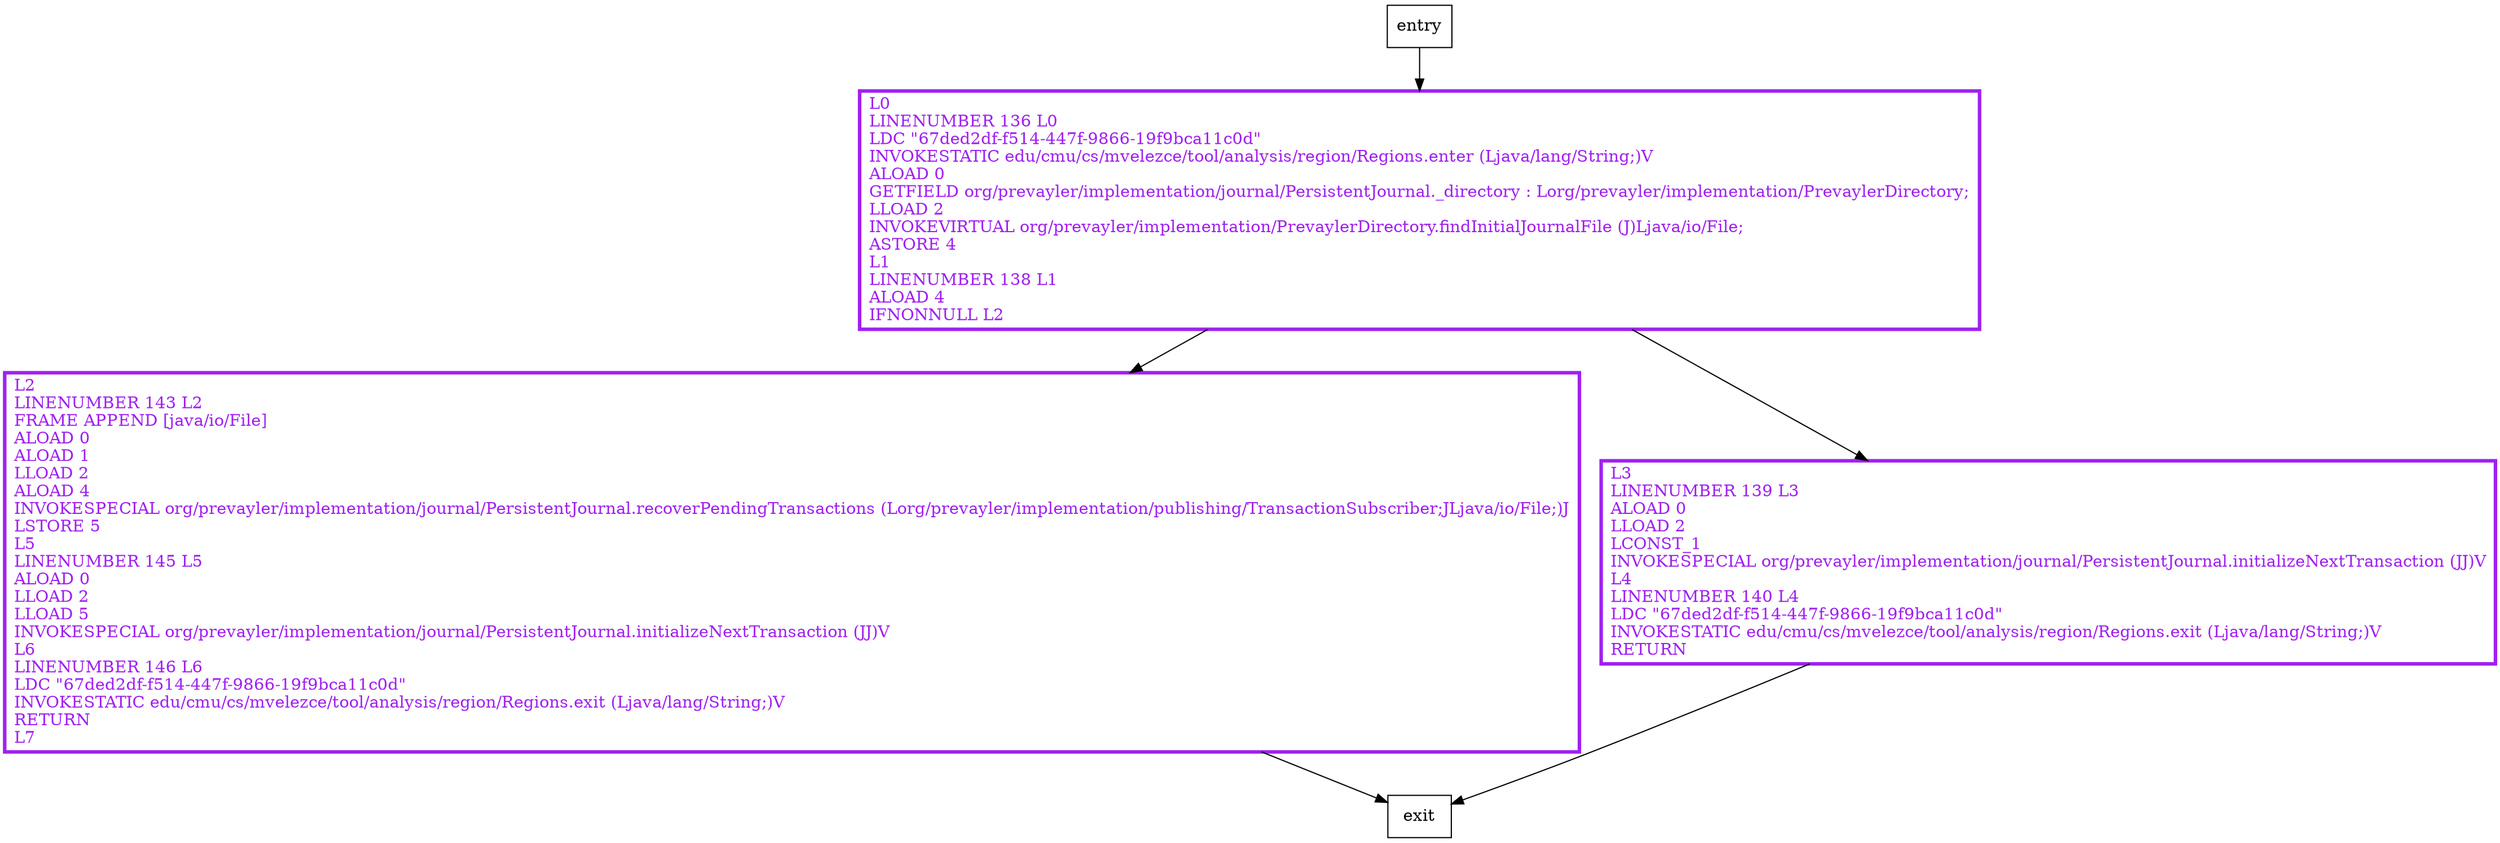 digraph update {
node [shape=record];
2119992687 [label="L2\lLINENUMBER 143 L2\lFRAME APPEND [java/io/File]\lALOAD 0\lALOAD 1\lLLOAD 2\lALOAD 4\lINVOKESPECIAL org/prevayler/implementation/journal/PersistentJournal.recoverPendingTransactions (Lorg/prevayler/implementation/publishing/TransactionSubscriber;JLjava/io/File;)J\lLSTORE 5\lL5\lLINENUMBER 145 L5\lALOAD 0\lLLOAD 2\lLLOAD 5\lINVOKESPECIAL org/prevayler/implementation/journal/PersistentJournal.initializeNextTransaction (JJ)V\lL6\lLINENUMBER 146 L6\lLDC \"67ded2df-f514-447f-9866-19f9bca11c0d\"\lINVOKESTATIC edu/cmu/cs/mvelezce/tool/analysis/region/Regions.exit (Ljava/lang/String;)V\lRETURN\lL7\l"];
1094674892 [label="L3\lLINENUMBER 139 L3\lALOAD 0\lLLOAD 2\lLCONST_1\lINVOKESPECIAL org/prevayler/implementation/journal/PersistentJournal.initializeNextTransaction (JJ)V\lL4\lLINENUMBER 140 L4\lLDC \"67ded2df-f514-447f-9866-19f9bca11c0d\"\lINVOKESTATIC edu/cmu/cs/mvelezce/tool/analysis/region/Regions.exit (Ljava/lang/String;)V\lRETURN\l"];
315805187 [label="L0\lLINENUMBER 136 L0\lLDC \"67ded2df-f514-447f-9866-19f9bca11c0d\"\lINVOKESTATIC edu/cmu/cs/mvelezce/tool/analysis/region/Regions.enter (Ljava/lang/String;)V\lALOAD 0\lGETFIELD org/prevayler/implementation/journal/PersistentJournal._directory : Lorg/prevayler/implementation/PrevaylerDirectory;\lLLOAD 2\lINVOKEVIRTUAL org/prevayler/implementation/PrevaylerDirectory.findInitialJournalFile (J)Ljava/io/File;\lASTORE 4\lL1\lLINENUMBER 138 L1\lALOAD 4\lIFNONNULL L2\l"];
entry;
exit;
entry -> 315805187;
2119992687 -> exit;
1094674892 -> exit;
315805187 -> 2119992687;
315805187 -> 1094674892;
2119992687[fontcolor="purple", penwidth=3, color="purple"];
1094674892[fontcolor="purple", penwidth=3, color="purple"];
315805187[fontcolor="purple", penwidth=3, color="purple"];
}
